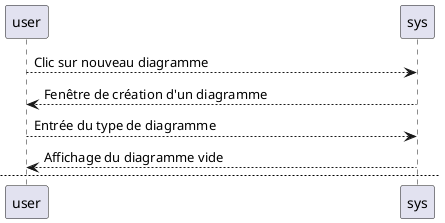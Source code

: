 @startuml

user --> sys : Clic sur nouveau diagramme
sys --> user : Fenêtre de création d'un diagramme
user --> sys : Entrée du type de diagramme
sys --> user : Affichage du diagramme vide

newpage
user --> sys : Bouton ajout d'une entité
sys --> user : Dialogue création de l'entité
user --> sys : Entrée du nom et du type de l'entité
sys --> user : Affichage de l'entité
user --> sys : Glisser-déposer une entité
sys --> user : L'entité est déplacée et en surbrillance

newpage
user --> sys : Clic sur l'entité
sys --> user : Surbrillance de l'entité, affichage\nd'une barre de boutons flottante
user --> sys : Bouton ajout d'un élément dans l'entité
sys --> user : Dialogue de création d'élément
user --> sys : Choix du type et du nom de l'élément
sys --> user : L'élément est affiché dans l'entité

newpage
user --> sys : Clic sur le bouton flèche
sys --> user : Changement du curseur
user --> sys : Glisser-Déposer (ou deux clics) entre deux entités
sys --> user : Affichage du style de flèche précédemment utilisée
sys --> user : Surbrillance de la flèche, édition des champs possible
sys --> user : Affichage d'une boîte de dialogue flottante \npermettant de modifier le style
user --> sys : Clic sur le style voulu, ajout du texte dans les champs voulus
sys --> user : Affichage des changements

newpage
user --> sys : Clic sur sauvegarder diagramme
sys --> user : Fenêtre de sélection de fichier

@enduml